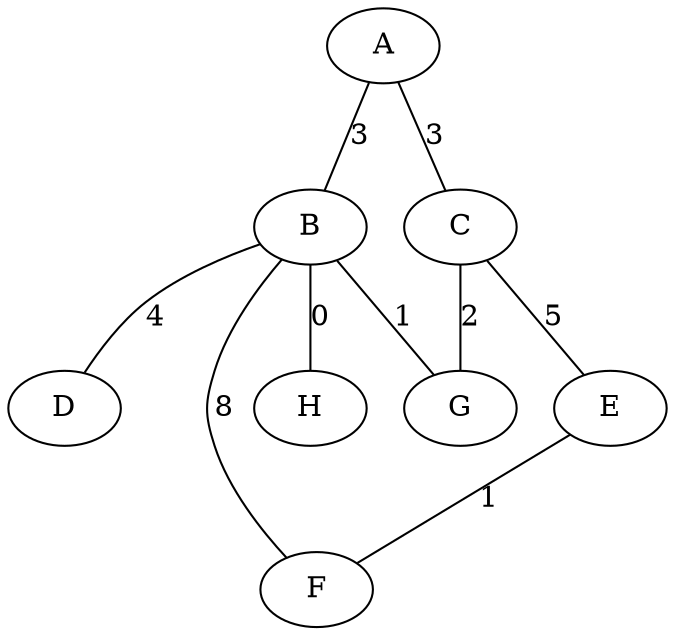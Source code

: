 strict graph "" {
A;
B;
C;
D;
E;
F;
H;
G;
A -- B  [label=3];
A -- C  [label=3];
B -- D  [label=4];
B -- H  [label=0];
B -- G  [label=1];
B -- F  [label=8];
C -- E  [label=5];
C -- G  [label=2];
E -- F  [label=1];
}
